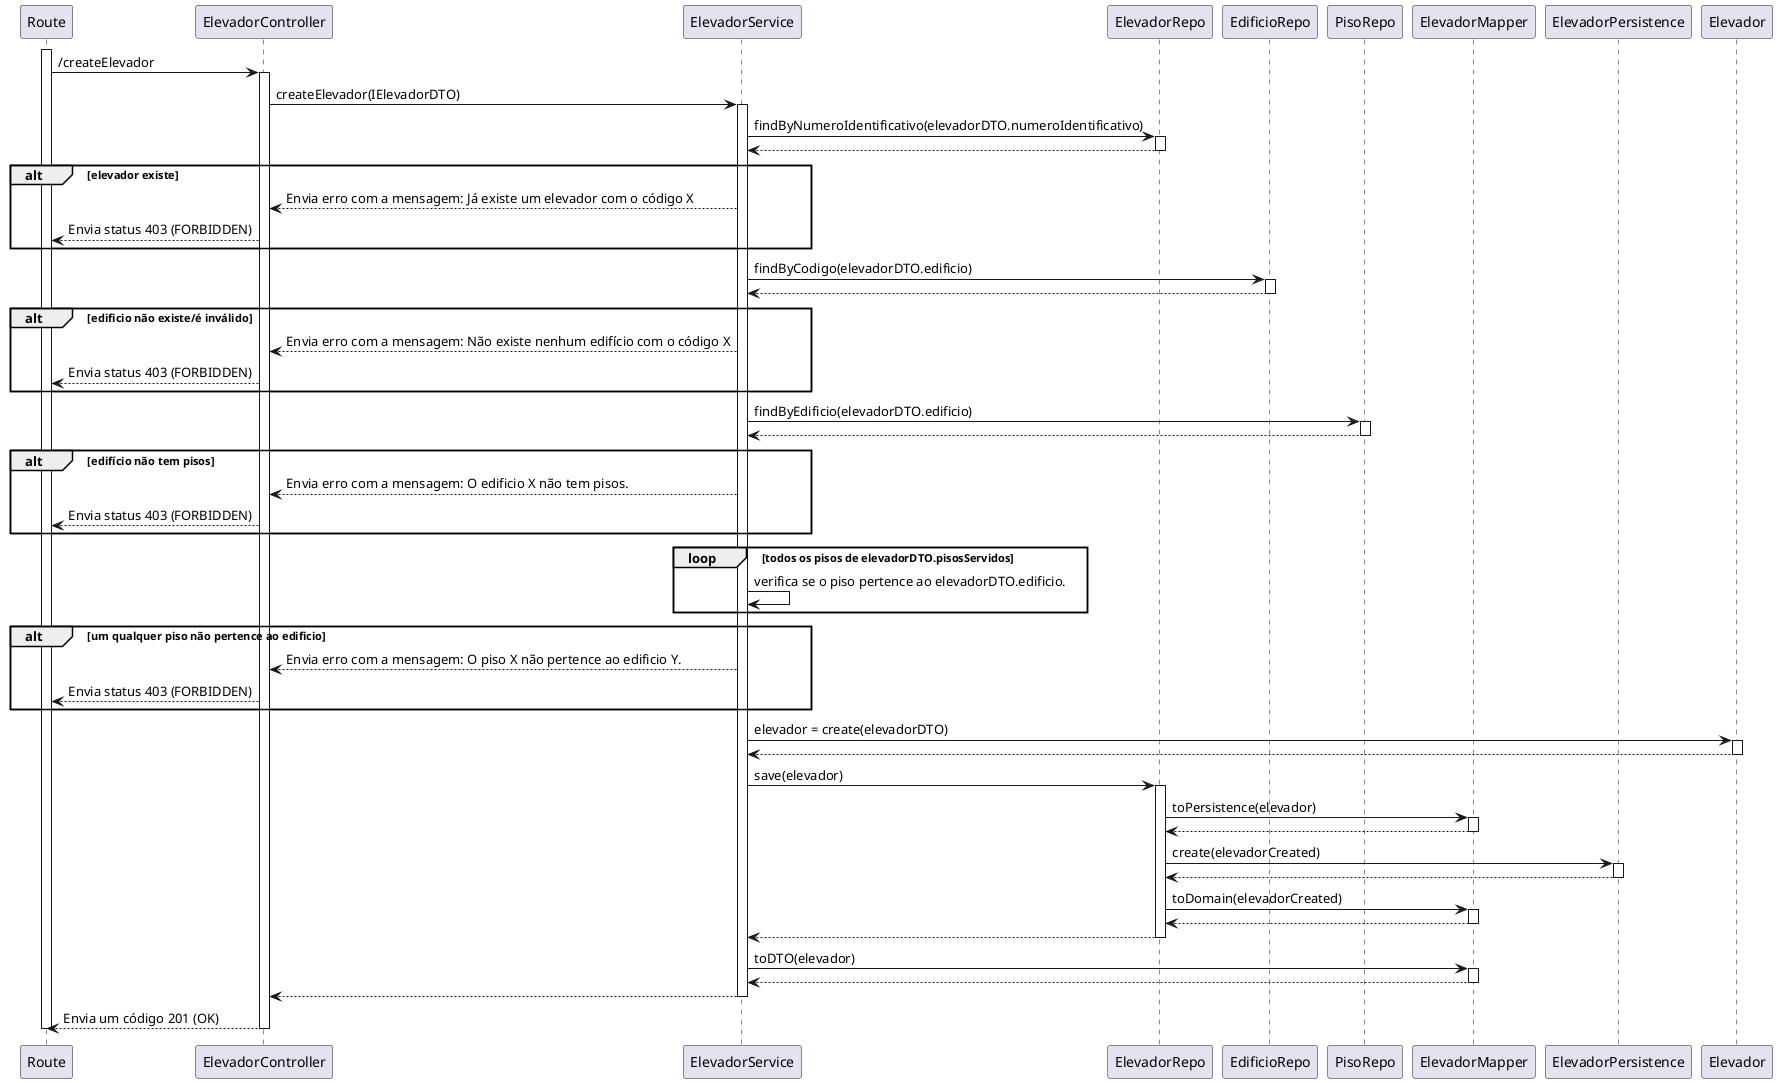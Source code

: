 @startuml sd

participant Route as route
participant ElevadorController as ctrl
participant ElevadorService as svc
participant ElevadorRepo as repoEle
participant EdificioRepo as repoEdi
participant PisoRepo as repoPis
participant ElevadorMapper as mapper
participant ElevadorPersistence as pers
participant Elevador as model

activate route
route -> ctrl : /createElevador
activate ctrl
ctrl -> svc : createElevador(IElevadorDTO)
activate svc
svc -> repoEle : findByNumeroIdentificativo(elevadorDTO.numeroIdentificativo)
activate repoEle
repoEle --> svc
deactivate repoEle
alt elevador existe
    svc --> ctrl : Envia erro com a mensagem: Já existe um elevador com o código X
    ctrl --> route : Envia status 403 (FORBIDDEN)
end
svc -> repoEdi : findByCodigo(elevadorDTO.edificio)
activate repoEdi
repoEdi --> svc
deactivate repoEdi
alt edificio não existe/é inválido
    svc --> ctrl : Envia erro com a mensagem: Não existe nenhum edifício com o código X
    ctrl --> route : Envia status 403 (FORBIDDEN)
end
svc -> repoPis : findByEdificio(elevadorDTO.edificio)
activate repoPis
repoPis --> svc
deactivate repoPis
alt edifício não tem pisos
    svc --> ctrl : Envia erro com a mensagem: O edificio X não tem pisos.
    ctrl --> route : Envia status 403 (FORBIDDEN)
end
loop todos os pisos de elevadorDTO.pisosServidos
    svc -> svc : verifica se o piso pertence ao elevadorDTO.edificio.
end
alt um qualquer piso não pertence ao edificio
    svc --> ctrl : Envia erro com a mensagem: O piso X não pertence ao edificio Y.
    ctrl --> route : Envia status 403 (FORBIDDEN)
end
svc -> model : elevador = create(elevadorDTO)
activate model
model --> svc
deactivate model
svc -> repoEle : save(elevador)
activate repoEle
repoEle -> mapper : toPersistence(elevador)
activate mapper
mapper --> repoEle
deactivate mapper
repoEle -> pers : create(elevadorCreated)
activate pers
pers --> repoEle
deactivate pers
repoEle -> mapper : toDomain(elevadorCreated)
activate mapper
mapper --> repoEle
deactivate mapper
repoEle --> svc
deactivate repoEle
svc -> mapper : toDTO(elevador)
activate mapper
mapper --> svc
deactivate mapper
svc --> ctrl
deactivate svc
ctrl --> route : Envia um código 201 (OK)
deactivate ctrl
deactivate route



@enduml
